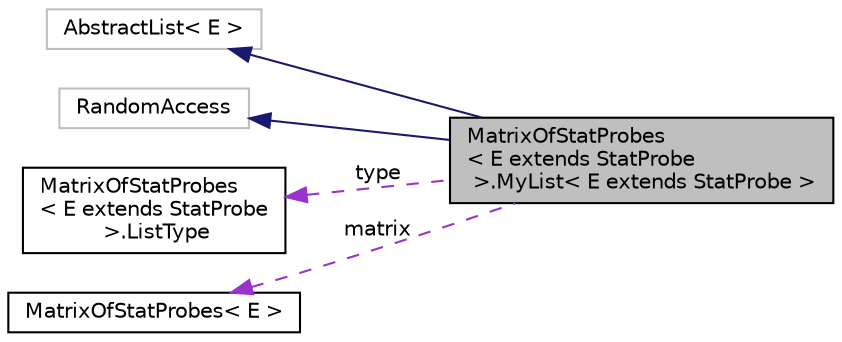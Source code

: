 digraph "MatrixOfStatProbes&lt; E extends StatProbe &gt;.MyList&lt; E extends StatProbe &gt;"
{
 // INTERACTIVE_SVG=YES
  bgcolor="transparent";
  edge [fontname="Helvetica",fontsize="10",labelfontname="Helvetica",labelfontsize="10"];
  node [fontname="Helvetica",fontsize="10",shape=record];
  rankdir="LR";
  Node3 [label="MatrixOfStatProbes\l\< E extends StatProbe\l \>.MyList\< E extends StatProbe \>",height=0.2,width=0.4,color="black", fillcolor="grey75", style="filled", fontcolor="black"];
  Node4 -> Node3 [dir="back",color="midnightblue",fontsize="10",style="solid",fontname="Helvetica"];
  Node4 [label="AbstractList\< E \>",height=0.2,width=0.4,color="grey75"];
  Node5 -> Node3 [dir="back",color="midnightblue",fontsize="10",style="solid",fontname="Helvetica"];
  Node5 [label="RandomAccess",height=0.2,width=0.4,color="grey75"];
  Node6 -> Node3 [dir="back",color="darkorchid3",fontsize="10",style="dashed",label=" type" ,fontname="Helvetica"];
  Node6 [label="MatrixOfStatProbes\l\< E extends StatProbe\l \>.ListType",height=0.2,width=0.4,color="black",URL="$dc/d37/enumumontreal_1_1ssj_1_1stat_1_1matrix_1_1MatrixOfStatProbes_1_1ListType.html"];
  Node7 -> Node3 [dir="back",color="darkorchid3",fontsize="10",style="dashed",label=" matrix" ,fontname="Helvetica"];
  Node7 [label="MatrixOfStatProbes\< E \>",height=0.2,width=0.4,color="black",URL="$d6/de1/classumontreal_1_1ssj_1_1stat_1_1matrix_1_1MatrixOfStatProbes.html"];
}
